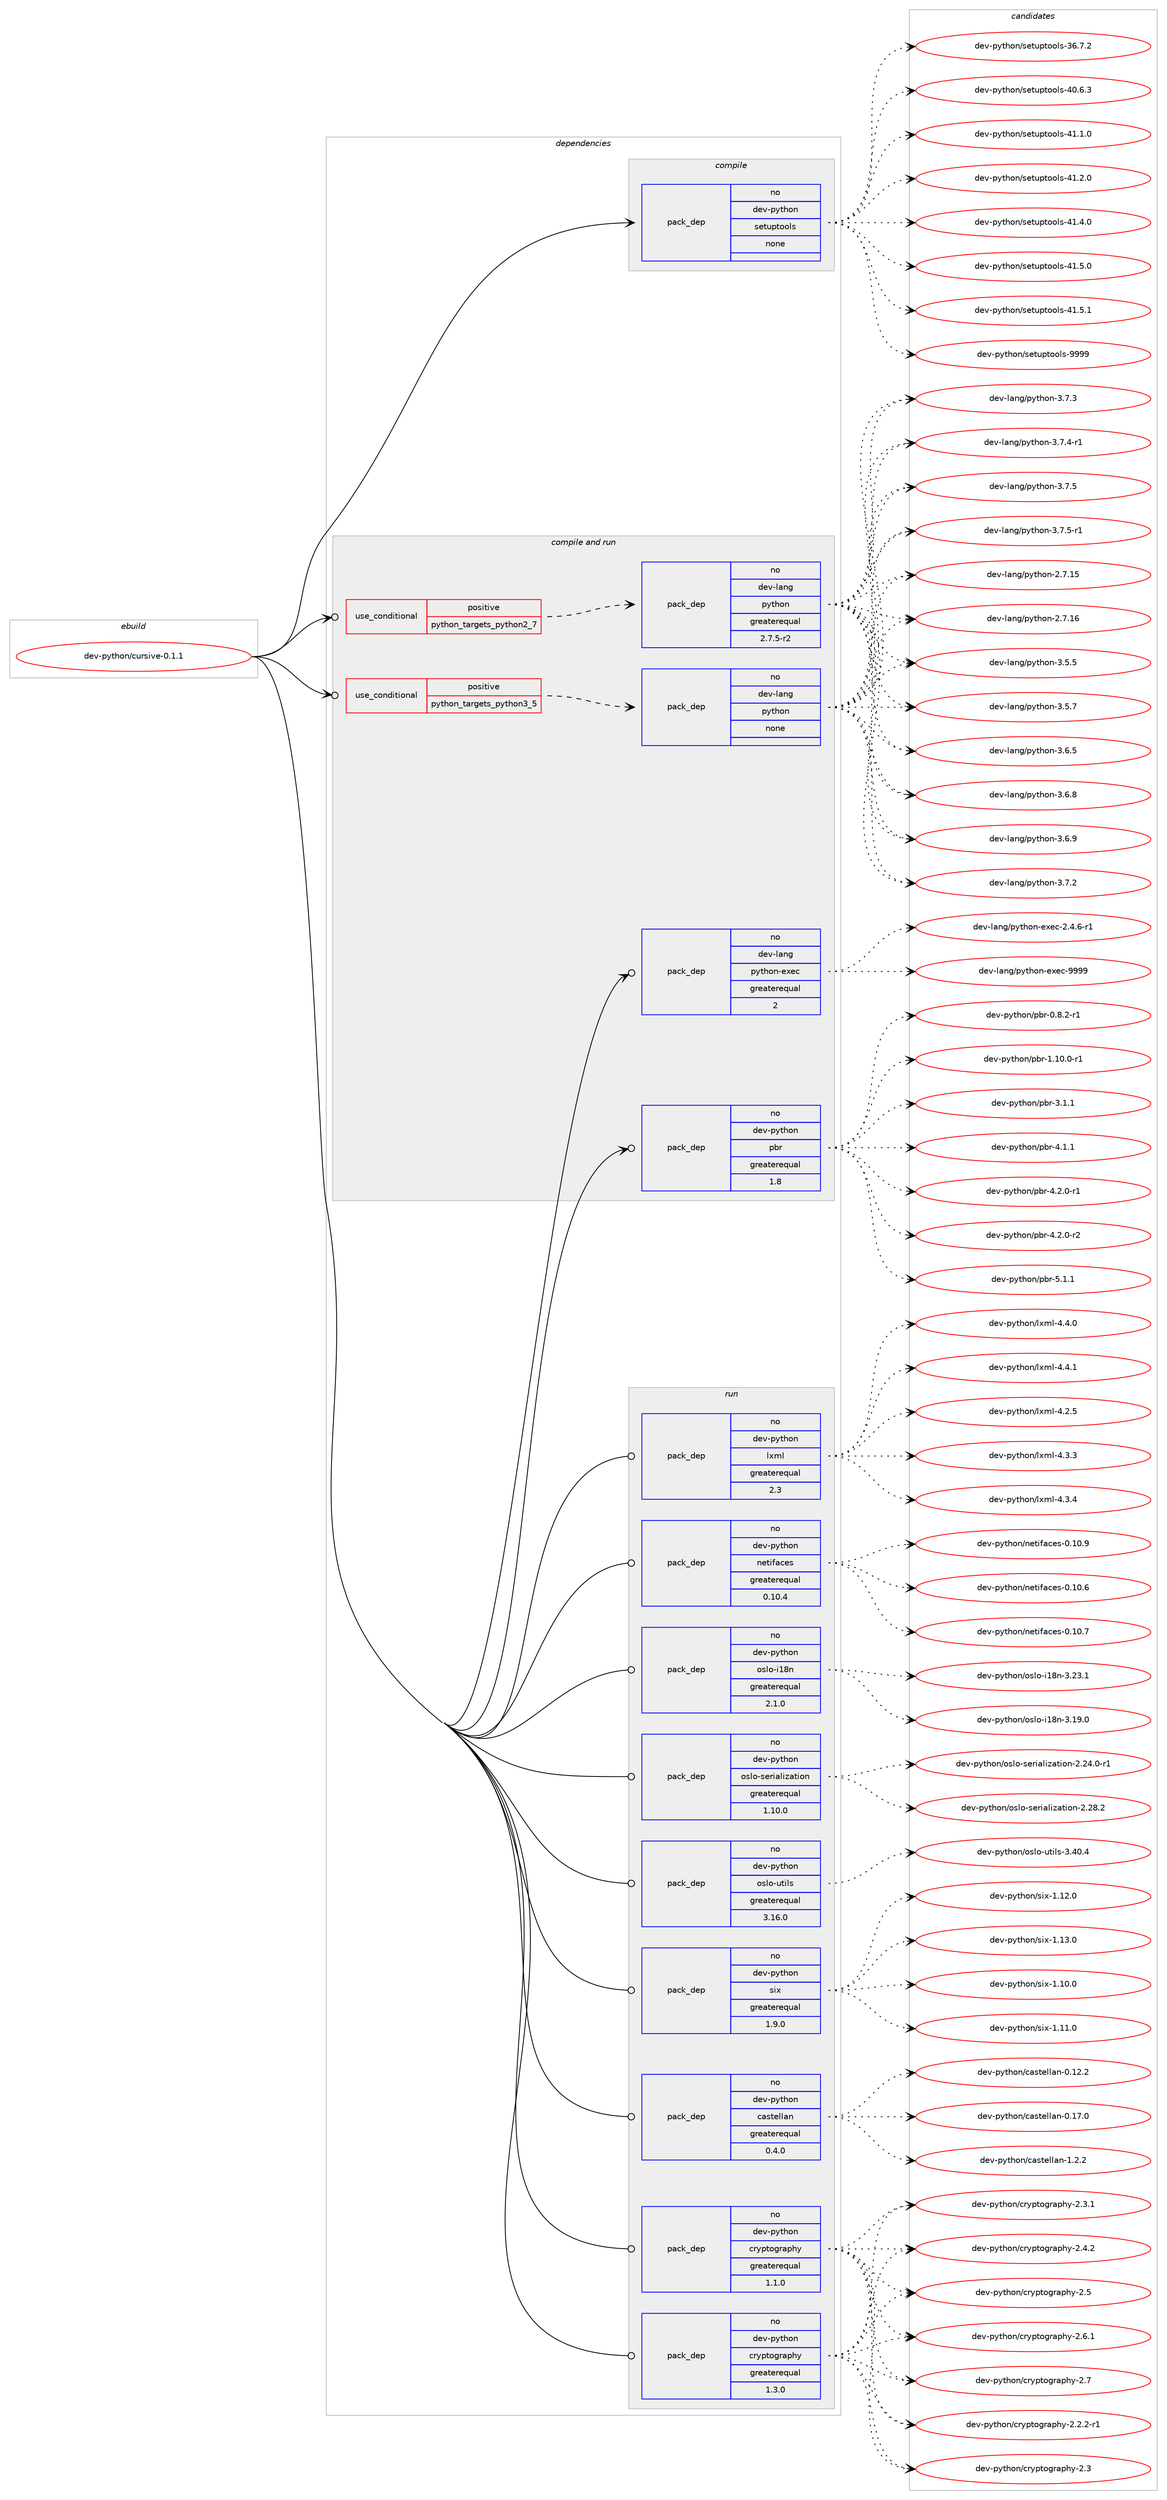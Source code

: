digraph prolog {

# *************
# Graph options
# *************

newrank=true;
concentrate=true;
compound=true;
graph [rankdir=LR,fontname=Helvetica,fontsize=10,ranksep=1.5];#, ranksep=2.5, nodesep=0.2];
edge  [arrowhead=vee];
node  [fontname=Helvetica,fontsize=10];

# **********
# The ebuild
# **********

subgraph cluster_leftcol {
color=gray;
rank=same;
label=<<i>ebuild</i>>;
id [label="dev-python/cursive-0.1.1", color=red, width=4, href="../dev-python/cursive-0.1.1.svg"];
}

# ****************
# The dependencies
# ****************

subgraph cluster_midcol {
color=gray;
label=<<i>dependencies</i>>;
subgraph cluster_compile {
fillcolor="#eeeeee";
style=filled;
label=<<i>compile</i>>;
subgraph pack450717 {
dependency600652 [label=<<TABLE BORDER="0" CELLBORDER="1" CELLSPACING="0" CELLPADDING="4" WIDTH="220"><TR><TD ROWSPAN="6" CELLPADDING="30">pack_dep</TD></TR><TR><TD WIDTH="110">no</TD></TR><TR><TD>dev-python</TD></TR><TR><TD>setuptools</TD></TR><TR><TD>none</TD></TR><TR><TD></TD></TR></TABLE>>, shape=none, color=blue];
}
id:e -> dependency600652:w [weight=20,style="solid",arrowhead="vee"];
}
subgraph cluster_compileandrun {
fillcolor="#eeeeee";
style=filled;
label=<<i>compile and run</i>>;
subgraph cond138142 {
dependency600653 [label=<<TABLE BORDER="0" CELLBORDER="1" CELLSPACING="0" CELLPADDING="4"><TR><TD ROWSPAN="3" CELLPADDING="10">use_conditional</TD></TR><TR><TD>positive</TD></TR><TR><TD>python_targets_python2_7</TD></TR></TABLE>>, shape=none, color=red];
subgraph pack450718 {
dependency600654 [label=<<TABLE BORDER="0" CELLBORDER="1" CELLSPACING="0" CELLPADDING="4" WIDTH="220"><TR><TD ROWSPAN="6" CELLPADDING="30">pack_dep</TD></TR><TR><TD WIDTH="110">no</TD></TR><TR><TD>dev-lang</TD></TR><TR><TD>python</TD></TR><TR><TD>greaterequal</TD></TR><TR><TD>2.7.5-r2</TD></TR></TABLE>>, shape=none, color=blue];
}
dependency600653:e -> dependency600654:w [weight=20,style="dashed",arrowhead="vee"];
}
id:e -> dependency600653:w [weight=20,style="solid",arrowhead="odotvee"];
subgraph cond138143 {
dependency600655 [label=<<TABLE BORDER="0" CELLBORDER="1" CELLSPACING="0" CELLPADDING="4"><TR><TD ROWSPAN="3" CELLPADDING="10">use_conditional</TD></TR><TR><TD>positive</TD></TR><TR><TD>python_targets_python3_5</TD></TR></TABLE>>, shape=none, color=red];
subgraph pack450719 {
dependency600656 [label=<<TABLE BORDER="0" CELLBORDER="1" CELLSPACING="0" CELLPADDING="4" WIDTH="220"><TR><TD ROWSPAN="6" CELLPADDING="30">pack_dep</TD></TR><TR><TD WIDTH="110">no</TD></TR><TR><TD>dev-lang</TD></TR><TR><TD>python</TD></TR><TR><TD>none</TD></TR><TR><TD></TD></TR></TABLE>>, shape=none, color=blue];
}
dependency600655:e -> dependency600656:w [weight=20,style="dashed",arrowhead="vee"];
}
id:e -> dependency600655:w [weight=20,style="solid",arrowhead="odotvee"];
subgraph pack450720 {
dependency600657 [label=<<TABLE BORDER="0" CELLBORDER="1" CELLSPACING="0" CELLPADDING="4" WIDTH="220"><TR><TD ROWSPAN="6" CELLPADDING="30">pack_dep</TD></TR><TR><TD WIDTH="110">no</TD></TR><TR><TD>dev-lang</TD></TR><TR><TD>python-exec</TD></TR><TR><TD>greaterequal</TD></TR><TR><TD>2</TD></TR></TABLE>>, shape=none, color=blue];
}
id:e -> dependency600657:w [weight=20,style="solid",arrowhead="odotvee"];
subgraph pack450721 {
dependency600658 [label=<<TABLE BORDER="0" CELLBORDER="1" CELLSPACING="0" CELLPADDING="4" WIDTH="220"><TR><TD ROWSPAN="6" CELLPADDING="30">pack_dep</TD></TR><TR><TD WIDTH="110">no</TD></TR><TR><TD>dev-python</TD></TR><TR><TD>pbr</TD></TR><TR><TD>greaterequal</TD></TR><TR><TD>1.8</TD></TR></TABLE>>, shape=none, color=blue];
}
id:e -> dependency600658:w [weight=20,style="solid",arrowhead="odotvee"];
}
subgraph cluster_run {
fillcolor="#eeeeee";
style=filled;
label=<<i>run</i>>;
subgraph pack450722 {
dependency600659 [label=<<TABLE BORDER="0" CELLBORDER="1" CELLSPACING="0" CELLPADDING="4" WIDTH="220"><TR><TD ROWSPAN="6" CELLPADDING="30">pack_dep</TD></TR><TR><TD WIDTH="110">no</TD></TR><TR><TD>dev-python</TD></TR><TR><TD>castellan</TD></TR><TR><TD>greaterequal</TD></TR><TR><TD>0.4.0</TD></TR></TABLE>>, shape=none, color=blue];
}
id:e -> dependency600659:w [weight=20,style="solid",arrowhead="odot"];
subgraph pack450723 {
dependency600660 [label=<<TABLE BORDER="0" CELLBORDER="1" CELLSPACING="0" CELLPADDING="4" WIDTH="220"><TR><TD ROWSPAN="6" CELLPADDING="30">pack_dep</TD></TR><TR><TD WIDTH="110">no</TD></TR><TR><TD>dev-python</TD></TR><TR><TD>cryptography</TD></TR><TR><TD>greaterequal</TD></TR><TR><TD>1.1.0</TD></TR></TABLE>>, shape=none, color=blue];
}
id:e -> dependency600660:w [weight=20,style="solid",arrowhead="odot"];
subgraph pack450724 {
dependency600661 [label=<<TABLE BORDER="0" CELLBORDER="1" CELLSPACING="0" CELLPADDING="4" WIDTH="220"><TR><TD ROWSPAN="6" CELLPADDING="30">pack_dep</TD></TR><TR><TD WIDTH="110">no</TD></TR><TR><TD>dev-python</TD></TR><TR><TD>cryptography</TD></TR><TR><TD>greaterequal</TD></TR><TR><TD>1.3.0</TD></TR></TABLE>>, shape=none, color=blue];
}
id:e -> dependency600661:w [weight=20,style="solid",arrowhead="odot"];
subgraph pack450725 {
dependency600662 [label=<<TABLE BORDER="0" CELLBORDER="1" CELLSPACING="0" CELLPADDING="4" WIDTH="220"><TR><TD ROWSPAN="6" CELLPADDING="30">pack_dep</TD></TR><TR><TD WIDTH="110">no</TD></TR><TR><TD>dev-python</TD></TR><TR><TD>lxml</TD></TR><TR><TD>greaterequal</TD></TR><TR><TD>2.3</TD></TR></TABLE>>, shape=none, color=blue];
}
id:e -> dependency600662:w [weight=20,style="solid",arrowhead="odot"];
subgraph pack450726 {
dependency600663 [label=<<TABLE BORDER="0" CELLBORDER="1" CELLSPACING="0" CELLPADDING="4" WIDTH="220"><TR><TD ROWSPAN="6" CELLPADDING="30">pack_dep</TD></TR><TR><TD WIDTH="110">no</TD></TR><TR><TD>dev-python</TD></TR><TR><TD>netifaces</TD></TR><TR><TD>greaterequal</TD></TR><TR><TD>0.10.4</TD></TR></TABLE>>, shape=none, color=blue];
}
id:e -> dependency600663:w [weight=20,style="solid",arrowhead="odot"];
subgraph pack450727 {
dependency600664 [label=<<TABLE BORDER="0" CELLBORDER="1" CELLSPACING="0" CELLPADDING="4" WIDTH="220"><TR><TD ROWSPAN="6" CELLPADDING="30">pack_dep</TD></TR><TR><TD WIDTH="110">no</TD></TR><TR><TD>dev-python</TD></TR><TR><TD>oslo-i18n</TD></TR><TR><TD>greaterequal</TD></TR><TR><TD>2.1.0</TD></TR></TABLE>>, shape=none, color=blue];
}
id:e -> dependency600664:w [weight=20,style="solid",arrowhead="odot"];
subgraph pack450728 {
dependency600665 [label=<<TABLE BORDER="0" CELLBORDER="1" CELLSPACING="0" CELLPADDING="4" WIDTH="220"><TR><TD ROWSPAN="6" CELLPADDING="30">pack_dep</TD></TR><TR><TD WIDTH="110">no</TD></TR><TR><TD>dev-python</TD></TR><TR><TD>oslo-serialization</TD></TR><TR><TD>greaterequal</TD></TR><TR><TD>1.10.0</TD></TR></TABLE>>, shape=none, color=blue];
}
id:e -> dependency600665:w [weight=20,style="solid",arrowhead="odot"];
subgraph pack450729 {
dependency600666 [label=<<TABLE BORDER="0" CELLBORDER="1" CELLSPACING="0" CELLPADDING="4" WIDTH="220"><TR><TD ROWSPAN="6" CELLPADDING="30">pack_dep</TD></TR><TR><TD WIDTH="110">no</TD></TR><TR><TD>dev-python</TD></TR><TR><TD>oslo-utils</TD></TR><TR><TD>greaterequal</TD></TR><TR><TD>3.16.0</TD></TR></TABLE>>, shape=none, color=blue];
}
id:e -> dependency600666:w [weight=20,style="solid",arrowhead="odot"];
subgraph pack450730 {
dependency600667 [label=<<TABLE BORDER="0" CELLBORDER="1" CELLSPACING="0" CELLPADDING="4" WIDTH="220"><TR><TD ROWSPAN="6" CELLPADDING="30">pack_dep</TD></TR><TR><TD WIDTH="110">no</TD></TR><TR><TD>dev-python</TD></TR><TR><TD>six</TD></TR><TR><TD>greaterequal</TD></TR><TR><TD>1.9.0</TD></TR></TABLE>>, shape=none, color=blue];
}
id:e -> dependency600667:w [weight=20,style="solid",arrowhead="odot"];
}
}

# **************
# The candidates
# **************

subgraph cluster_choices {
rank=same;
color=gray;
label=<<i>candidates</i>>;

subgraph choice450717 {
color=black;
nodesep=1;
choice100101118451121211161041111104711510111611711211611111110811545515446554650 [label="dev-python/setuptools-36.7.2", color=red, width=4,href="../dev-python/setuptools-36.7.2.svg"];
choice100101118451121211161041111104711510111611711211611111110811545524846544651 [label="dev-python/setuptools-40.6.3", color=red, width=4,href="../dev-python/setuptools-40.6.3.svg"];
choice100101118451121211161041111104711510111611711211611111110811545524946494648 [label="dev-python/setuptools-41.1.0", color=red, width=4,href="../dev-python/setuptools-41.1.0.svg"];
choice100101118451121211161041111104711510111611711211611111110811545524946504648 [label="dev-python/setuptools-41.2.0", color=red, width=4,href="../dev-python/setuptools-41.2.0.svg"];
choice100101118451121211161041111104711510111611711211611111110811545524946524648 [label="dev-python/setuptools-41.4.0", color=red, width=4,href="../dev-python/setuptools-41.4.0.svg"];
choice100101118451121211161041111104711510111611711211611111110811545524946534648 [label="dev-python/setuptools-41.5.0", color=red, width=4,href="../dev-python/setuptools-41.5.0.svg"];
choice100101118451121211161041111104711510111611711211611111110811545524946534649 [label="dev-python/setuptools-41.5.1", color=red, width=4,href="../dev-python/setuptools-41.5.1.svg"];
choice10010111845112121116104111110471151011161171121161111111081154557575757 [label="dev-python/setuptools-9999", color=red, width=4,href="../dev-python/setuptools-9999.svg"];
dependency600652:e -> choice100101118451121211161041111104711510111611711211611111110811545515446554650:w [style=dotted,weight="100"];
dependency600652:e -> choice100101118451121211161041111104711510111611711211611111110811545524846544651:w [style=dotted,weight="100"];
dependency600652:e -> choice100101118451121211161041111104711510111611711211611111110811545524946494648:w [style=dotted,weight="100"];
dependency600652:e -> choice100101118451121211161041111104711510111611711211611111110811545524946504648:w [style=dotted,weight="100"];
dependency600652:e -> choice100101118451121211161041111104711510111611711211611111110811545524946524648:w [style=dotted,weight="100"];
dependency600652:e -> choice100101118451121211161041111104711510111611711211611111110811545524946534648:w [style=dotted,weight="100"];
dependency600652:e -> choice100101118451121211161041111104711510111611711211611111110811545524946534649:w [style=dotted,weight="100"];
dependency600652:e -> choice10010111845112121116104111110471151011161171121161111111081154557575757:w [style=dotted,weight="100"];
}
subgraph choice450718 {
color=black;
nodesep=1;
choice10010111845108971101034711212111610411111045504655464953 [label="dev-lang/python-2.7.15", color=red, width=4,href="../dev-lang/python-2.7.15.svg"];
choice10010111845108971101034711212111610411111045504655464954 [label="dev-lang/python-2.7.16", color=red, width=4,href="../dev-lang/python-2.7.16.svg"];
choice100101118451089711010347112121116104111110455146534653 [label="dev-lang/python-3.5.5", color=red, width=4,href="../dev-lang/python-3.5.5.svg"];
choice100101118451089711010347112121116104111110455146534655 [label="dev-lang/python-3.5.7", color=red, width=4,href="../dev-lang/python-3.5.7.svg"];
choice100101118451089711010347112121116104111110455146544653 [label="dev-lang/python-3.6.5", color=red, width=4,href="../dev-lang/python-3.6.5.svg"];
choice100101118451089711010347112121116104111110455146544656 [label="dev-lang/python-3.6.8", color=red, width=4,href="../dev-lang/python-3.6.8.svg"];
choice100101118451089711010347112121116104111110455146544657 [label="dev-lang/python-3.6.9", color=red, width=4,href="../dev-lang/python-3.6.9.svg"];
choice100101118451089711010347112121116104111110455146554650 [label="dev-lang/python-3.7.2", color=red, width=4,href="../dev-lang/python-3.7.2.svg"];
choice100101118451089711010347112121116104111110455146554651 [label="dev-lang/python-3.7.3", color=red, width=4,href="../dev-lang/python-3.7.3.svg"];
choice1001011184510897110103471121211161041111104551465546524511449 [label="dev-lang/python-3.7.4-r1", color=red, width=4,href="../dev-lang/python-3.7.4-r1.svg"];
choice100101118451089711010347112121116104111110455146554653 [label="dev-lang/python-3.7.5", color=red, width=4,href="../dev-lang/python-3.7.5.svg"];
choice1001011184510897110103471121211161041111104551465546534511449 [label="dev-lang/python-3.7.5-r1", color=red, width=4,href="../dev-lang/python-3.7.5-r1.svg"];
dependency600654:e -> choice10010111845108971101034711212111610411111045504655464953:w [style=dotted,weight="100"];
dependency600654:e -> choice10010111845108971101034711212111610411111045504655464954:w [style=dotted,weight="100"];
dependency600654:e -> choice100101118451089711010347112121116104111110455146534653:w [style=dotted,weight="100"];
dependency600654:e -> choice100101118451089711010347112121116104111110455146534655:w [style=dotted,weight="100"];
dependency600654:e -> choice100101118451089711010347112121116104111110455146544653:w [style=dotted,weight="100"];
dependency600654:e -> choice100101118451089711010347112121116104111110455146544656:w [style=dotted,weight="100"];
dependency600654:e -> choice100101118451089711010347112121116104111110455146544657:w [style=dotted,weight="100"];
dependency600654:e -> choice100101118451089711010347112121116104111110455146554650:w [style=dotted,weight="100"];
dependency600654:e -> choice100101118451089711010347112121116104111110455146554651:w [style=dotted,weight="100"];
dependency600654:e -> choice1001011184510897110103471121211161041111104551465546524511449:w [style=dotted,weight="100"];
dependency600654:e -> choice100101118451089711010347112121116104111110455146554653:w [style=dotted,weight="100"];
dependency600654:e -> choice1001011184510897110103471121211161041111104551465546534511449:w [style=dotted,weight="100"];
}
subgraph choice450719 {
color=black;
nodesep=1;
choice10010111845108971101034711212111610411111045504655464953 [label="dev-lang/python-2.7.15", color=red, width=4,href="../dev-lang/python-2.7.15.svg"];
choice10010111845108971101034711212111610411111045504655464954 [label="dev-lang/python-2.7.16", color=red, width=4,href="../dev-lang/python-2.7.16.svg"];
choice100101118451089711010347112121116104111110455146534653 [label="dev-lang/python-3.5.5", color=red, width=4,href="../dev-lang/python-3.5.5.svg"];
choice100101118451089711010347112121116104111110455146534655 [label="dev-lang/python-3.5.7", color=red, width=4,href="../dev-lang/python-3.5.7.svg"];
choice100101118451089711010347112121116104111110455146544653 [label="dev-lang/python-3.6.5", color=red, width=4,href="../dev-lang/python-3.6.5.svg"];
choice100101118451089711010347112121116104111110455146544656 [label="dev-lang/python-3.6.8", color=red, width=4,href="../dev-lang/python-3.6.8.svg"];
choice100101118451089711010347112121116104111110455146544657 [label="dev-lang/python-3.6.9", color=red, width=4,href="../dev-lang/python-3.6.9.svg"];
choice100101118451089711010347112121116104111110455146554650 [label="dev-lang/python-3.7.2", color=red, width=4,href="../dev-lang/python-3.7.2.svg"];
choice100101118451089711010347112121116104111110455146554651 [label="dev-lang/python-3.7.3", color=red, width=4,href="../dev-lang/python-3.7.3.svg"];
choice1001011184510897110103471121211161041111104551465546524511449 [label="dev-lang/python-3.7.4-r1", color=red, width=4,href="../dev-lang/python-3.7.4-r1.svg"];
choice100101118451089711010347112121116104111110455146554653 [label="dev-lang/python-3.7.5", color=red, width=4,href="../dev-lang/python-3.7.5.svg"];
choice1001011184510897110103471121211161041111104551465546534511449 [label="dev-lang/python-3.7.5-r1", color=red, width=4,href="../dev-lang/python-3.7.5-r1.svg"];
dependency600656:e -> choice10010111845108971101034711212111610411111045504655464953:w [style=dotted,weight="100"];
dependency600656:e -> choice10010111845108971101034711212111610411111045504655464954:w [style=dotted,weight="100"];
dependency600656:e -> choice100101118451089711010347112121116104111110455146534653:w [style=dotted,weight="100"];
dependency600656:e -> choice100101118451089711010347112121116104111110455146534655:w [style=dotted,weight="100"];
dependency600656:e -> choice100101118451089711010347112121116104111110455146544653:w [style=dotted,weight="100"];
dependency600656:e -> choice100101118451089711010347112121116104111110455146544656:w [style=dotted,weight="100"];
dependency600656:e -> choice100101118451089711010347112121116104111110455146544657:w [style=dotted,weight="100"];
dependency600656:e -> choice100101118451089711010347112121116104111110455146554650:w [style=dotted,weight="100"];
dependency600656:e -> choice100101118451089711010347112121116104111110455146554651:w [style=dotted,weight="100"];
dependency600656:e -> choice1001011184510897110103471121211161041111104551465546524511449:w [style=dotted,weight="100"];
dependency600656:e -> choice100101118451089711010347112121116104111110455146554653:w [style=dotted,weight="100"];
dependency600656:e -> choice1001011184510897110103471121211161041111104551465546534511449:w [style=dotted,weight="100"];
}
subgraph choice450720 {
color=black;
nodesep=1;
choice10010111845108971101034711212111610411111045101120101994550465246544511449 [label="dev-lang/python-exec-2.4.6-r1", color=red, width=4,href="../dev-lang/python-exec-2.4.6-r1.svg"];
choice10010111845108971101034711212111610411111045101120101994557575757 [label="dev-lang/python-exec-9999", color=red, width=4,href="../dev-lang/python-exec-9999.svg"];
dependency600657:e -> choice10010111845108971101034711212111610411111045101120101994550465246544511449:w [style=dotted,weight="100"];
dependency600657:e -> choice10010111845108971101034711212111610411111045101120101994557575757:w [style=dotted,weight="100"];
}
subgraph choice450721 {
color=black;
nodesep=1;
choice1001011184511212111610411111047112981144548465646504511449 [label="dev-python/pbr-0.8.2-r1", color=red, width=4,href="../dev-python/pbr-0.8.2-r1.svg"];
choice100101118451121211161041111104711298114454946494846484511449 [label="dev-python/pbr-1.10.0-r1", color=red, width=4,href="../dev-python/pbr-1.10.0-r1.svg"];
choice100101118451121211161041111104711298114455146494649 [label="dev-python/pbr-3.1.1", color=red, width=4,href="../dev-python/pbr-3.1.1.svg"];
choice100101118451121211161041111104711298114455246494649 [label="dev-python/pbr-4.1.1", color=red, width=4,href="../dev-python/pbr-4.1.1.svg"];
choice1001011184511212111610411111047112981144552465046484511449 [label="dev-python/pbr-4.2.0-r1", color=red, width=4,href="../dev-python/pbr-4.2.0-r1.svg"];
choice1001011184511212111610411111047112981144552465046484511450 [label="dev-python/pbr-4.2.0-r2", color=red, width=4,href="../dev-python/pbr-4.2.0-r2.svg"];
choice100101118451121211161041111104711298114455346494649 [label="dev-python/pbr-5.1.1", color=red, width=4,href="../dev-python/pbr-5.1.1.svg"];
dependency600658:e -> choice1001011184511212111610411111047112981144548465646504511449:w [style=dotted,weight="100"];
dependency600658:e -> choice100101118451121211161041111104711298114454946494846484511449:w [style=dotted,weight="100"];
dependency600658:e -> choice100101118451121211161041111104711298114455146494649:w [style=dotted,weight="100"];
dependency600658:e -> choice100101118451121211161041111104711298114455246494649:w [style=dotted,weight="100"];
dependency600658:e -> choice1001011184511212111610411111047112981144552465046484511449:w [style=dotted,weight="100"];
dependency600658:e -> choice1001011184511212111610411111047112981144552465046484511450:w [style=dotted,weight="100"];
dependency600658:e -> choice100101118451121211161041111104711298114455346494649:w [style=dotted,weight="100"];
}
subgraph choice450722 {
color=black;
nodesep=1;
choice100101118451121211161041111104799971151161011081089711045484649504650 [label="dev-python/castellan-0.12.2", color=red, width=4,href="../dev-python/castellan-0.12.2.svg"];
choice100101118451121211161041111104799971151161011081089711045484649554648 [label="dev-python/castellan-0.17.0", color=red, width=4,href="../dev-python/castellan-0.17.0.svg"];
choice1001011184511212111610411111047999711511610110810897110454946504650 [label="dev-python/castellan-1.2.2", color=red, width=4,href="../dev-python/castellan-1.2.2.svg"];
dependency600659:e -> choice100101118451121211161041111104799971151161011081089711045484649504650:w [style=dotted,weight="100"];
dependency600659:e -> choice100101118451121211161041111104799971151161011081089711045484649554648:w [style=dotted,weight="100"];
dependency600659:e -> choice1001011184511212111610411111047999711511610110810897110454946504650:w [style=dotted,weight="100"];
}
subgraph choice450723 {
color=black;
nodesep=1;
choice100101118451121211161041111104799114121112116111103114971121041214550465046504511449 [label="dev-python/cryptography-2.2.2-r1", color=red, width=4,href="../dev-python/cryptography-2.2.2-r1.svg"];
choice1001011184511212111610411111047991141211121161111031149711210412145504651 [label="dev-python/cryptography-2.3", color=red, width=4,href="../dev-python/cryptography-2.3.svg"];
choice10010111845112121116104111110479911412111211611110311497112104121455046514649 [label="dev-python/cryptography-2.3.1", color=red, width=4,href="../dev-python/cryptography-2.3.1.svg"];
choice10010111845112121116104111110479911412111211611110311497112104121455046524650 [label="dev-python/cryptography-2.4.2", color=red, width=4,href="../dev-python/cryptography-2.4.2.svg"];
choice1001011184511212111610411111047991141211121161111031149711210412145504653 [label="dev-python/cryptography-2.5", color=red, width=4,href="../dev-python/cryptography-2.5.svg"];
choice10010111845112121116104111110479911412111211611110311497112104121455046544649 [label="dev-python/cryptography-2.6.1", color=red, width=4,href="../dev-python/cryptography-2.6.1.svg"];
choice1001011184511212111610411111047991141211121161111031149711210412145504655 [label="dev-python/cryptography-2.7", color=red, width=4,href="../dev-python/cryptography-2.7.svg"];
dependency600660:e -> choice100101118451121211161041111104799114121112116111103114971121041214550465046504511449:w [style=dotted,weight="100"];
dependency600660:e -> choice1001011184511212111610411111047991141211121161111031149711210412145504651:w [style=dotted,weight="100"];
dependency600660:e -> choice10010111845112121116104111110479911412111211611110311497112104121455046514649:w [style=dotted,weight="100"];
dependency600660:e -> choice10010111845112121116104111110479911412111211611110311497112104121455046524650:w [style=dotted,weight="100"];
dependency600660:e -> choice1001011184511212111610411111047991141211121161111031149711210412145504653:w [style=dotted,weight="100"];
dependency600660:e -> choice10010111845112121116104111110479911412111211611110311497112104121455046544649:w [style=dotted,weight="100"];
dependency600660:e -> choice1001011184511212111610411111047991141211121161111031149711210412145504655:w [style=dotted,weight="100"];
}
subgraph choice450724 {
color=black;
nodesep=1;
choice100101118451121211161041111104799114121112116111103114971121041214550465046504511449 [label="dev-python/cryptography-2.2.2-r1", color=red, width=4,href="../dev-python/cryptography-2.2.2-r1.svg"];
choice1001011184511212111610411111047991141211121161111031149711210412145504651 [label="dev-python/cryptography-2.3", color=red, width=4,href="../dev-python/cryptography-2.3.svg"];
choice10010111845112121116104111110479911412111211611110311497112104121455046514649 [label="dev-python/cryptography-2.3.1", color=red, width=4,href="../dev-python/cryptography-2.3.1.svg"];
choice10010111845112121116104111110479911412111211611110311497112104121455046524650 [label="dev-python/cryptography-2.4.2", color=red, width=4,href="../dev-python/cryptography-2.4.2.svg"];
choice1001011184511212111610411111047991141211121161111031149711210412145504653 [label="dev-python/cryptography-2.5", color=red, width=4,href="../dev-python/cryptography-2.5.svg"];
choice10010111845112121116104111110479911412111211611110311497112104121455046544649 [label="dev-python/cryptography-2.6.1", color=red, width=4,href="../dev-python/cryptography-2.6.1.svg"];
choice1001011184511212111610411111047991141211121161111031149711210412145504655 [label="dev-python/cryptography-2.7", color=red, width=4,href="../dev-python/cryptography-2.7.svg"];
dependency600661:e -> choice100101118451121211161041111104799114121112116111103114971121041214550465046504511449:w [style=dotted,weight="100"];
dependency600661:e -> choice1001011184511212111610411111047991141211121161111031149711210412145504651:w [style=dotted,weight="100"];
dependency600661:e -> choice10010111845112121116104111110479911412111211611110311497112104121455046514649:w [style=dotted,weight="100"];
dependency600661:e -> choice10010111845112121116104111110479911412111211611110311497112104121455046524650:w [style=dotted,weight="100"];
dependency600661:e -> choice1001011184511212111610411111047991141211121161111031149711210412145504653:w [style=dotted,weight="100"];
dependency600661:e -> choice10010111845112121116104111110479911412111211611110311497112104121455046544649:w [style=dotted,weight="100"];
dependency600661:e -> choice1001011184511212111610411111047991141211121161111031149711210412145504655:w [style=dotted,weight="100"];
}
subgraph choice450725 {
color=black;
nodesep=1;
choice1001011184511212111610411111047108120109108455246504653 [label="dev-python/lxml-4.2.5", color=red, width=4,href="../dev-python/lxml-4.2.5.svg"];
choice1001011184511212111610411111047108120109108455246514651 [label="dev-python/lxml-4.3.3", color=red, width=4,href="../dev-python/lxml-4.3.3.svg"];
choice1001011184511212111610411111047108120109108455246514652 [label="dev-python/lxml-4.3.4", color=red, width=4,href="../dev-python/lxml-4.3.4.svg"];
choice1001011184511212111610411111047108120109108455246524648 [label="dev-python/lxml-4.4.0", color=red, width=4,href="../dev-python/lxml-4.4.0.svg"];
choice1001011184511212111610411111047108120109108455246524649 [label="dev-python/lxml-4.4.1", color=red, width=4,href="../dev-python/lxml-4.4.1.svg"];
dependency600662:e -> choice1001011184511212111610411111047108120109108455246504653:w [style=dotted,weight="100"];
dependency600662:e -> choice1001011184511212111610411111047108120109108455246514651:w [style=dotted,weight="100"];
dependency600662:e -> choice1001011184511212111610411111047108120109108455246514652:w [style=dotted,weight="100"];
dependency600662:e -> choice1001011184511212111610411111047108120109108455246524648:w [style=dotted,weight="100"];
dependency600662:e -> choice1001011184511212111610411111047108120109108455246524649:w [style=dotted,weight="100"];
}
subgraph choice450726 {
color=black;
nodesep=1;
choice1001011184511212111610411111047110101116105102979910111545484649484654 [label="dev-python/netifaces-0.10.6", color=red, width=4,href="../dev-python/netifaces-0.10.6.svg"];
choice1001011184511212111610411111047110101116105102979910111545484649484655 [label="dev-python/netifaces-0.10.7", color=red, width=4,href="../dev-python/netifaces-0.10.7.svg"];
choice1001011184511212111610411111047110101116105102979910111545484649484657 [label="dev-python/netifaces-0.10.9", color=red, width=4,href="../dev-python/netifaces-0.10.9.svg"];
dependency600663:e -> choice1001011184511212111610411111047110101116105102979910111545484649484654:w [style=dotted,weight="100"];
dependency600663:e -> choice1001011184511212111610411111047110101116105102979910111545484649484655:w [style=dotted,weight="100"];
dependency600663:e -> choice1001011184511212111610411111047110101116105102979910111545484649484657:w [style=dotted,weight="100"];
}
subgraph choice450727 {
color=black;
nodesep=1;
choice100101118451121211161041111104711111510811145105495611045514649574648 [label="dev-python/oslo-i18n-3.19.0", color=red, width=4,href="../dev-python/oslo-i18n-3.19.0.svg"];
choice100101118451121211161041111104711111510811145105495611045514650514649 [label="dev-python/oslo-i18n-3.23.1", color=red, width=4,href="../dev-python/oslo-i18n-3.23.1.svg"];
dependency600664:e -> choice100101118451121211161041111104711111510811145105495611045514649574648:w [style=dotted,weight="100"];
dependency600664:e -> choice100101118451121211161041111104711111510811145105495611045514650514649:w [style=dotted,weight="100"];
}
subgraph choice450728 {
color=black;
nodesep=1;
choice1001011184511212111610411111047111115108111451151011141059710810512297116105111110455046505246484511449 [label="dev-python/oslo-serialization-2.24.0-r1", color=red, width=4,href="../dev-python/oslo-serialization-2.24.0-r1.svg"];
choice100101118451121211161041111104711111510811145115101114105971081051229711610511111045504650564650 [label="dev-python/oslo-serialization-2.28.2", color=red, width=4,href="../dev-python/oslo-serialization-2.28.2.svg"];
dependency600665:e -> choice1001011184511212111610411111047111115108111451151011141059710810512297116105111110455046505246484511449:w [style=dotted,weight="100"];
dependency600665:e -> choice100101118451121211161041111104711111510811145115101114105971081051229711610511111045504650564650:w [style=dotted,weight="100"];
}
subgraph choice450729 {
color=black;
nodesep=1;
choice10010111845112121116104111110471111151081114511711610510811545514652484652 [label="dev-python/oslo-utils-3.40.4", color=red, width=4,href="../dev-python/oslo-utils-3.40.4.svg"];
dependency600666:e -> choice10010111845112121116104111110471111151081114511711610510811545514652484652:w [style=dotted,weight="100"];
}
subgraph choice450730 {
color=black;
nodesep=1;
choice100101118451121211161041111104711510512045494649484648 [label="dev-python/six-1.10.0", color=red, width=4,href="../dev-python/six-1.10.0.svg"];
choice100101118451121211161041111104711510512045494649494648 [label="dev-python/six-1.11.0", color=red, width=4,href="../dev-python/six-1.11.0.svg"];
choice100101118451121211161041111104711510512045494649504648 [label="dev-python/six-1.12.0", color=red, width=4,href="../dev-python/six-1.12.0.svg"];
choice100101118451121211161041111104711510512045494649514648 [label="dev-python/six-1.13.0", color=red, width=4,href="../dev-python/six-1.13.0.svg"];
dependency600667:e -> choice100101118451121211161041111104711510512045494649484648:w [style=dotted,weight="100"];
dependency600667:e -> choice100101118451121211161041111104711510512045494649494648:w [style=dotted,weight="100"];
dependency600667:e -> choice100101118451121211161041111104711510512045494649504648:w [style=dotted,weight="100"];
dependency600667:e -> choice100101118451121211161041111104711510512045494649514648:w [style=dotted,weight="100"];
}
}

}
